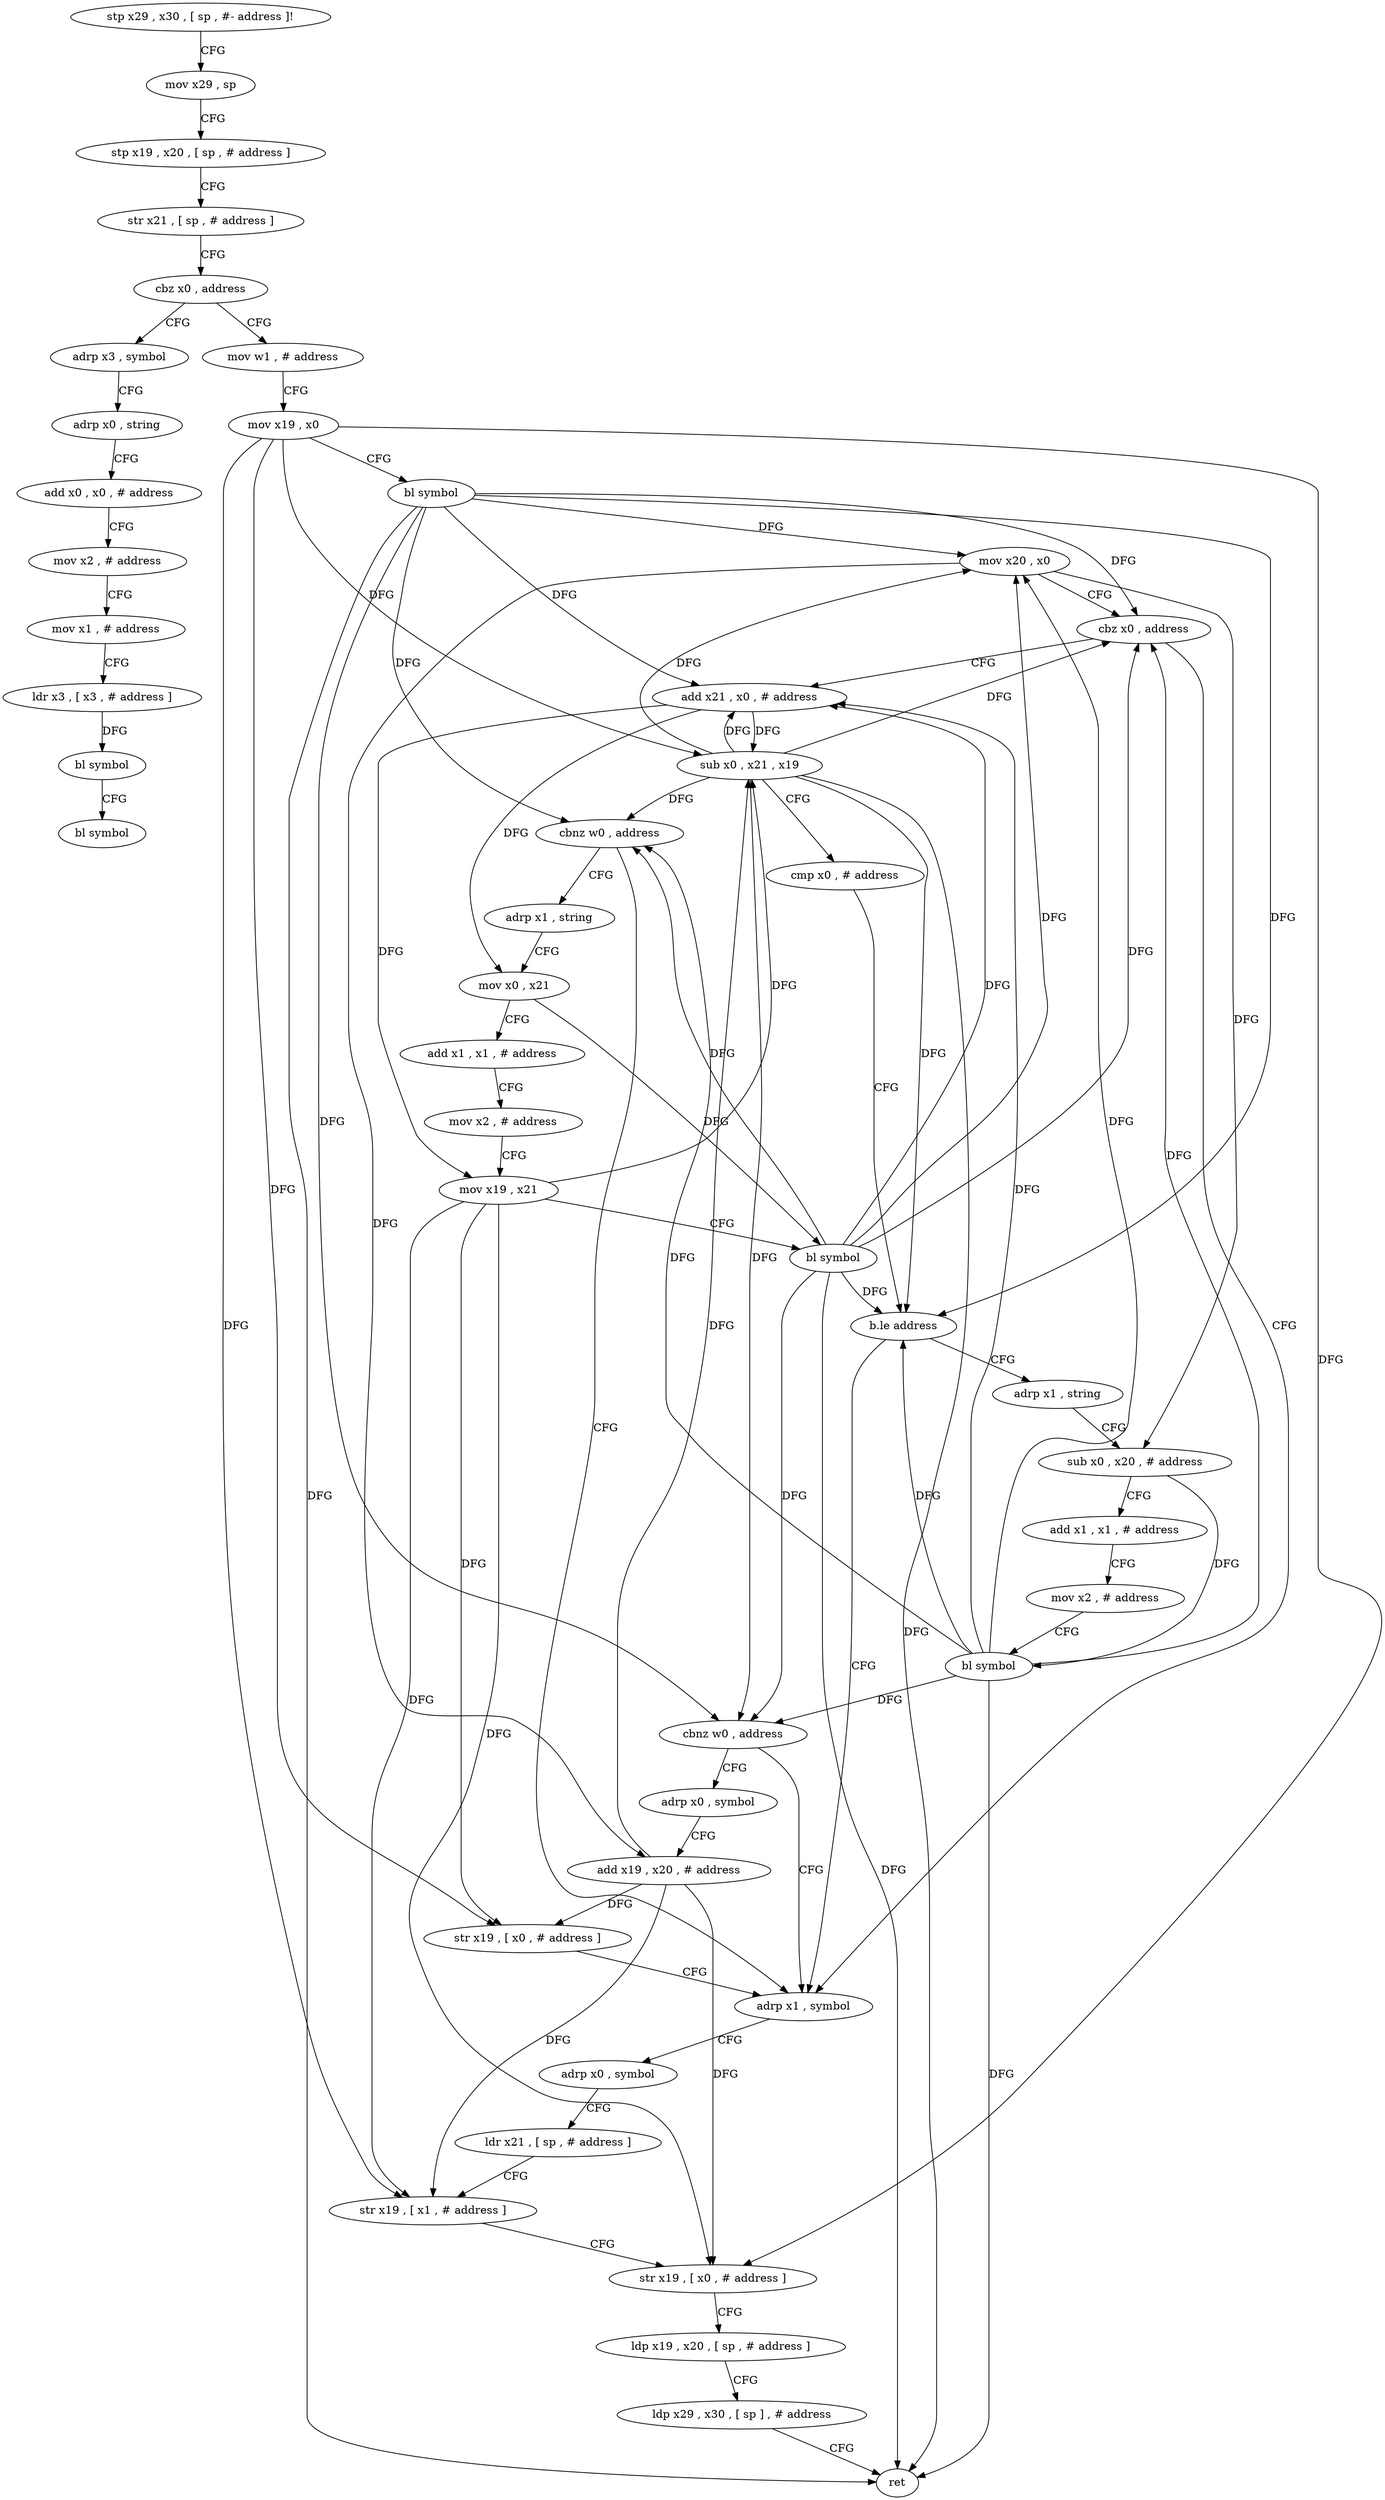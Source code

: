 digraph "func" {
"4209232" [label = "stp x29 , x30 , [ sp , #- address ]!" ]
"4209236" [label = "mov x29 , sp" ]
"4209240" [label = "stp x19 , x20 , [ sp , # address ]" ]
"4209244" [label = "str x21 , [ sp , # address ]" ]
"4209248" [label = "cbz x0 , address" ]
"4209384" [label = "adrp x3 , symbol" ]
"4209252" [label = "mov w1 , # address" ]
"4209388" [label = "adrp x0 , string" ]
"4209392" [label = "add x0 , x0 , # address" ]
"4209396" [label = "mov x2 , # address" ]
"4209400" [label = "mov x1 , # address" ]
"4209404" [label = "ldr x3 , [ x3 , # address ]" ]
"4209408" [label = "bl symbol" ]
"4209412" [label = "bl symbol" ]
"4209256" [label = "mov x19 , x0" ]
"4209260" [label = "bl symbol" ]
"4209264" [label = "mov x20 , x0" ]
"4209268" [label = "cbz x0 , address" ]
"4209352" [label = "adrp x1 , symbol" ]
"4209272" [label = "add x21 , x0 , # address" ]
"4209356" [label = "adrp x0 , symbol" ]
"4209360" [label = "ldr x21 , [ sp , # address ]" ]
"4209364" [label = "str x19 , [ x1 , # address ]" ]
"4209368" [label = "str x19 , [ x0 , # address ]" ]
"4209372" [label = "ldp x19 , x20 , [ sp , # address ]" ]
"4209376" [label = "ldp x29 , x30 , [ sp ] , # address" ]
"4209380" [label = "ret" ]
"4209276" [label = "sub x0 , x21 , x19" ]
"4209280" [label = "cmp x0 , # address" ]
"4209284" [label = "b.le address" ]
"4209288" [label = "adrp x1 , string" ]
"4209292" [label = "sub x0 , x20 , # address" ]
"4209296" [label = "add x1 , x1 , # address" ]
"4209300" [label = "mov x2 , # address" ]
"4209304" [label = "bl symbol" ]
"4209308" [label = "cbnz w0 , address" ]
"4209312" [label = "adrp x1 , string" ]
"4209316" [label = "mov x0 , x21" ]
"4209320" [label = "add x1 , x1 , # address" ]
"4209324" [label = "mov x2 , # address" ]
"4209328" [label = "mov x19 , x21" ]
"4209332" [label = "bl symbol" ]
"4209336" [label = "cbnz w0 , address" ]
"4209340" [label = "adrp x0 , symbol" ]
"4209344" [label = "add x19 , x20 , # address" ]
"4209348" [label = "str x19 , [ x0 , # address ]" ]
"4209232" -> "4209236" [ label = "CFG" ]
"4209236" -> "4209240" [ label = "CFG" ]
"4209240" -> "4209244" [ label = "CFG" ]
"4209244" -> "4209248" [ label = "CFG" ]
"4209248" -> "4209384" [ label = "CFG" ]
"4209248" -> "4209252" [ label = "CFG" ]
"4209384" -> "4209388" [ label = "CFG" ]
"4209252" -> "4209256" [ label = "CFG" ]
"4209388" -> "4209392" [ label = "CFG" ]
"4209392" -> "4209396" [ label = "CFG" ]
"4209396" -> "4209400" [ label = "CFG" ]
"4209400" -> "4209404" [ label = "CFG" ]
"4209404" -> "4209408" [ label = "DFG" ]
"4209408" -> "4209412" [ label = "CFG" ]
"4209256" -> "4209260" [ label = "CFG" ]
"4209256" -> "4209364" [ label = "DFG" ]
"4209256" -> "4209368" [ label = "DFG" ]
"4209256" -> "4209276" [ label = "DFG" ]
"4209256" -> "4209348" [ label = "DFG" ]
"4209260" -> "4209264" [ label = "DFG" ]
"4209260" -> "4209268" [ label = "DFG" ]
"4209260" -> "4209380" [ label = "DFG" ]
"4209260" -> "4209272" [ label = "DFG" ]
"4209260" -> "4209284" [ label = "DFG" ]
"4209260" -> "4209308" [ label = "DFG" ]
"4209260" -> "4209336" [ label = "DFG" ]
"4209264" -> "4209268" [ label = "CFG" ]
"4209264" -> "4209292" [ label = "DFG" ]
"4209264" -> "4209344" [ label = "DFG" ]
"4209268" -> "4209352" [ label = "CFG" ]
"4209268" -> "4209272" [ label = "CFG" ]
"4209352" -> "4209356" [ label = "CFG" ]
"4209272" -> "4209276" [ label = "DFG" ]
"4209272" -> "4209316" [ label = "DFG" ]
"4209272" -> "4209328" [ label = "DFG" ]
"4209356" -> "4209360" [ label = "CFG" ]
"4209360" -> "4209364" [ label = "CFG" ]
"4209364" -> "4209368" [ label = "CFG" ]
"4209368" -> "4209372" [ label = "CFG" ]
"4209372" -> "4209376" [ label = "CFG" ]
"4209376" -> "4209380" [ label = "CFG" ]
"4209276" -> "4209280" [ label = "CFG" ]
"4209276" -> "4209264" [ label = "DFG" ]
"4209276" -> "4209268" [ label = "DFG" ]
"4209276" -> "4209272" [ label = "DFG" ]
"4209276" -> "4209380" [ label = "DFG" ]
"4209276" -> "4209284" [ label = "DFG" ]
"4209276" -> "4209308" [ label = "DFG" ]
"4209276" -> "4209336" [ label = "DFG" ]
"4209280" -> "4209284" [ label = "CFG" ]
"4209284" -> "4209352" [ label = "CFG" ]
"4209284" -> "4209288" [ label = "CFG" ]
"4209288" -> "4209292" [ label = "CFG" ]
"4209292" -> "4209296" [ label = "CFG" ]
"4209292" -> "4209304" [ label = "DFG" ]
"4209296" -> "4209300" [ label = "CFG" ]
"4209300" -> "4209304" [ label = "CFG" ]
"4209304" -> "4209308" [ label = "DFG" ]
"4209304" -> "4209264" [ label = "DFG" ]
"4209304" -> "4209268" [ label = "DFG" ]
"4209304" -> "4209272" [ label = "DFG" ]
"4209304" -> "4209284" [ label = "DFG" ]
"4209304" -> "4209380" [ label = "DFG" ]
"4209304" -> "4209336" [ label = "DFG" ]
"4209308" -> "4209352" [ label = "CFG" ]
"4209308" -> "4209312" [ label = "CFG" ]
"4209312" -> "4209316" [ label = "CFG" ]
"4209316" -> "4209320" [ label = "CFG" ]
"4209316" -> "4209332" [ label = "DFG" ]
"4209320" -> "4209324" [ label = "CFG" ]
"4209324" -> "4209328" [ label = "CFG" ]
"4209328" -> "4209332" [ label = "CFG" ]
"4209328" -> "4209364" [ label = "DFG" ]
"4209328" -> "4209368" [ label = "DFG" ]
"4209328" -> "4209276" [ label = "DFG" ]
"4209328" -> "4209348" [ label = "DFG" ]
"4209332" -> "4209336" [ label = "DFG" ]
"4209332" -> "4209264" [ label = "DFG" ]
"4209332" -> "4209268" [ label = "DFG" ]
"4209332" -> "4209272" [ label = "DFG" ]
"4209332" -> "4209284" [ label = "DFG" ]
"4209332" -> "4209308" [ label = "DFG" ]
"4209332" -> "4209380" [ label = "DFG" ]
"4209336" -> "4209352" [ label = "CFG" ]
"4209336" -> "4209340" [ label = "CFG" ]
"4209340" -> "4209344" [ label = "CFG" ]
"4209344" -> "4209348" [ label = "DFG" ]
"4209344" -> "4209364" [ label = "DFG" ]
"4209344" -> "4209368" [ label = "DFG" ]
"4209344" -> "4209276" [ label = "DFG" ]
"4209348" -> "4209352" [ label = "CFG" ]
}
